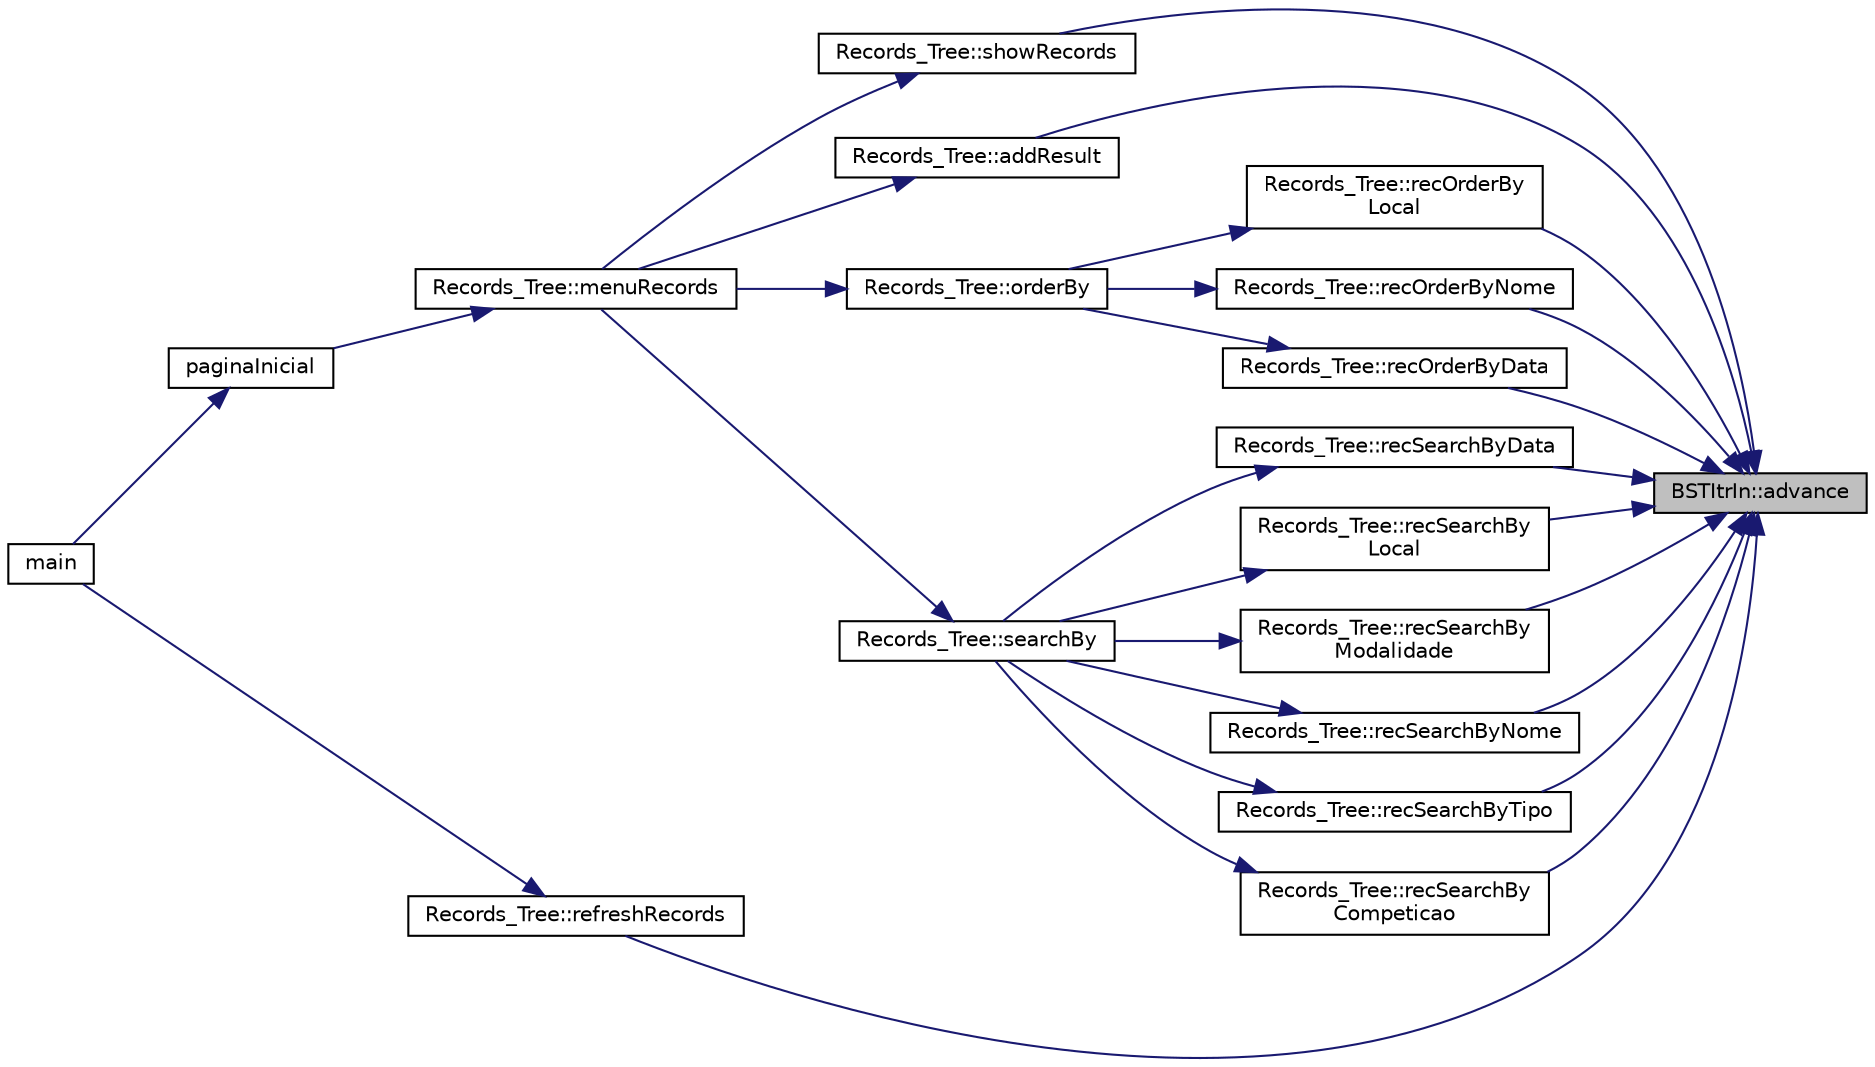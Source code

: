 digraph "BSTItrIn::advance"
{
 // LATEX_PDF_SIZE
  edge [fontname="Helvetica",fontsize="10",labelfontname="Helvetica",labelfontsize="10"];
  node [fontname="Helvetica",fontsize="10",shape=record];
  rankdir="RL";
  Node1 [label="BSTItrIn::advance",height=0.2,width=0.4,color="black", fillcolor="grey75", style="filled", fontcolor="black",tooltip=" "];
  Node1 -> Node2 [dir="back",color="midnightblue",fontsize="10",style="solid",fontname="Helvetica"];
  Node2 [label="Records_Tree::addResult",height=0.2,width=0.4,color="black", fillcolor="white", style="filled",URL="$class_records___tree.html#aea129dd9c2df0fb54577dbbfb2985f0c",tooltip="Adiciona um resultado e, se necessario, atualiza a BST \"recordes\"."];
  Node2 -> Node3 [dir="back",color="midnightblue",fontsize="10",style="solid",fontname="Helvetica"];
  Node3 [label="Records_Tree::menuRecords",height=0.2,width=0.4,color="black", fillcolor="white", style="filled",URL="$class_records___tree.html#abf6bb08b260f1e80be87f5788faa4276",tooltip="Esta função mostra as opções para interagir com a classe Records_Tree (Ver recordes,..."];
  Node3 -> Node4 [dir="back",color="midnightblue",fontsize="10",style="solid",fontname="Helvetica"];
  Node4 [label="paginaInicial",height=0.2,width=0.4,color="black", fillcolor="white", style="filled",URL="$menu_8h.html#a96dac07912e4edb4cb4e758e0130cf0d",tooltip="Esta função é o página inicial do programa. Todos os objetivos do projeto se fazem dentro desta funçã..."];
  Node4 -> Node5 [dir="back",color="midnightblue",fontsize="10",style="solid",fontname="Helvetica"];
  Node5 [label="main",height=0.2,width=0.4,color="black", fillcolor="white", style="filled",URL="$main_8cpp.html#ae66f6b31b5ad750f1fe042a706a4e3d4",tooltip=" "];
  Node1 -> Node6 [dir="back",color="midnightblue",fontsize="10",style="solid",fontname="Helvetica"];
  Node6 [label="Records_Tree::recOrderByData",height=0.2,width=0.4,color="black", fillcolor="white", style="filled",URL="$class_records___tree.html#aff2f284bac4503369cf542f07e8c6b20",tooltip="Mostra todos os recordes ordenados pela data."];
  Node6 -> Node7 [dir="back",color="midnightblue",fontsize="10",style="solid",fontname="Helvetica"];
  Node7 [label="Records_Tree::orderBy",height=0.2,width=0.4,color="black", fillcolor="white", style="filled",URL="$class_records___tree.html#a883a8a44b9ecbff708a637ae11310994",tooltip="Apenas chama a função de ordenacao que o utilizador escolher."];
  Node7 -> Node3 [dir="back",color="midnightblue",fontsize="10",style="solid",fontname="Helvetica"];
  Node1 -> Node8 [dir="back",color="midnightblue",fontsize="10",style="solid",fontname="Helvetica"];
  Node8 [label="Records_Tree::recOrderBy\lLocal",height=0.2,width=0.4,color="black", fillcolor="white", style="filled",URL="$class_records___tree.html#abdc192f72b9b585ad35bec5df60693d6",tooltip="Mostra todos os recordes ordenados pelo local."];
  Node8 -> Node7 [dir="back",color="midnightblue",fontsize="10",style="solid",fontname="Helvetica"];
  Node1 -> Node9 [dir="back",color="midnightblue",fontsize="10",style="solid",fontname="Helvetica"];
  Node9 [label="Records_Tree::recOrderByNome",height=0.2,width=0.4,color="black", fillcolor="white", style="filled",URL="$class_records___tree.html#a5665acc900b622c331df14e36debea5c",tooltip="Mostra todos os recordes ordenados pelo nome."];
  Node9 -> Node7 [dir="back",color="midnightblue",fontsize="10",style="solid",fontname="Helvetica"];
  Node1 -> Node10 [dir="back",color="midnightblue",fontsize="10",style="solid",fontname="Helvetica"];
  Node10 [label="Records_Tree::recSearchBy\lCompeticao",height=0.2,width=0.4,color="black", fillcolor="white", style="filled",URL="$class_records___tree.html#a1ac2db32304a6afd7915cbf9018c3367",tooltip="Mostra todos os recordes com uma competicao especifica."];
  Node10 -> Node11 [dir="back",color="midnightblue",fontsize="10",style="solid",fontname="Helvetica"];
  Node11 [label="Records_Tree::searchBy",height=0.2,width=0.4,color="black", fillcolor="white", style="filled",URL="$class_records___tree.html#a1399952f1ec524b3705a5eff7c697fe6",tooltip="Apenas chama a função de pesquisa que o utilizador escolher."];
  Node11 -> Node3 [dir="back",color="midnightblue",fontsize="10",style="solid",fontname="Helvetica"];
  Node1 -> Node12 [dir="back",color="midnightblue",fontsize="10",style="solid",fontname="Helvetica"];
  Node12 [label="Records_Tree::recSearchByData",height=0.2,width=0.4,color="black", fillcolor="white", style="filled",URL="$class_records___tree.html#a061683a8aa3ae1d1e3cfad0bceb3de7e",tooltip="Mostra todos os recordes com uma data especifica."];
  Node12 -> Node11 [dir="back",color="midnightblue",fontsize="10",style="solid",fontname="Helvetica"];
  Node1 -> Node13 [dir="back",color="midnightblue",fontsize="10",style="solid",fontname="Helvetica"];
  Node13 [label="Records_Tree::recSearchBy\lLocal",height=0.2,width=0.4,color="black", fillcolor="white", style="filled",URL="$class_records___tree.html#a02f62ea0ec0501efb340df851a2cfae7",tooltip="Mostra todos os recordes com um local especifico."];
  Node13 -> Node11 [dir="back",color="midnightblue",fontsize="10",style="solid",fontname="Helvetica"];
  Node1 -> Node14 [dir="back",color="midnightblue",fontsize="10",style="solid",fontname="Helvetica"];
  Node14 [label="Records_Tree::recSearchBy\lModalidade",height=0.2,width=0.4,color="black", fillcolor="white", style="filled",URL="$class_records___tree.html#a56020a44310dad4d0b61db8bde183a82",tooltip="Mostra todos os recordes com uma modalidade especifica."];
  Node14 -> Node11 [dir="back",color="midnightblue",fontsize="10",style="solid",fontname="Helvetica"];
  Node1 -> Node15 [dir="back",color="midnightblue",fontsize="10",style="solid",fontname="Helvetica"];
  Node15 [label="Records_Tree::recSearchByNome",height=0.2,width=0.4,color="black", fillcolor="white", style="filled",URL="$class_records___tree.html#a900d980712350de507844074610d2f76",tooltip="Mostra todos os recordes com um nome especifico."];
  Node15 -> Node11 [dir="back",color="midnightblue",fontsize="10",style="solid",fontname="Helvetica"];
  Node1 -> Node16 [dir="back",color="midnightblue",fontsize="10",style="solid",fontname="Helvetica"];
  Node16 [label="Records_Tree::recSearchByTipo",height=0.2,width=0.4,color="black", fillcolor="white", style="filled",URL="$class_records___tree.html#a988f167849098895d845769bd2971944",tooltip="Mostra todos os recordes com um tipo especifico."];
  Node16 -> Node11 [dir="back",color="midnightblue",fontsize="10",style="solid",fontname="Helvetica"];
  Node1 -> Node17 [dir="back",color="midnightblue",fontsize="10",style="solid",fontname="Helvetica"];
  Node17 [label="Records_Tree::refreshRecords",height=0.2,width=0.4,color="black", fillcolor="white", style="filled",URL="$class_records___tree.html#ae8a469509c6c3db68fa21f7bc69e1436",tooltip="Esta função atualiza o ficheiro de recordes (records.txt) no fim do programa."];
  Node17 -> Node5 [dir="back",color="midnightblue",fontsize="10",style="solid",fontname="Helvetica"];
  Node1 -> Node18 [dir="back",color="midnightblue",fontsize="10",style="solid",fontname="Helvetica"];
  Node18 [label="Records_Tree::showRecords",height=0.2,width=0.4,color="black", fillcolor="white", style="filled",URL="$class_records___tree.html#a306b17d73bccb7aa29d71baeb5b66095",tooltip="Imprime todos os recordes na BST \"Recordes\" no mesmo formato do ficheiro \"records...."];
  Node18 -> Node3 [dir="back",color="midnightblue",fontsize="10",style="solid",fontname="Helvetica"];
}
